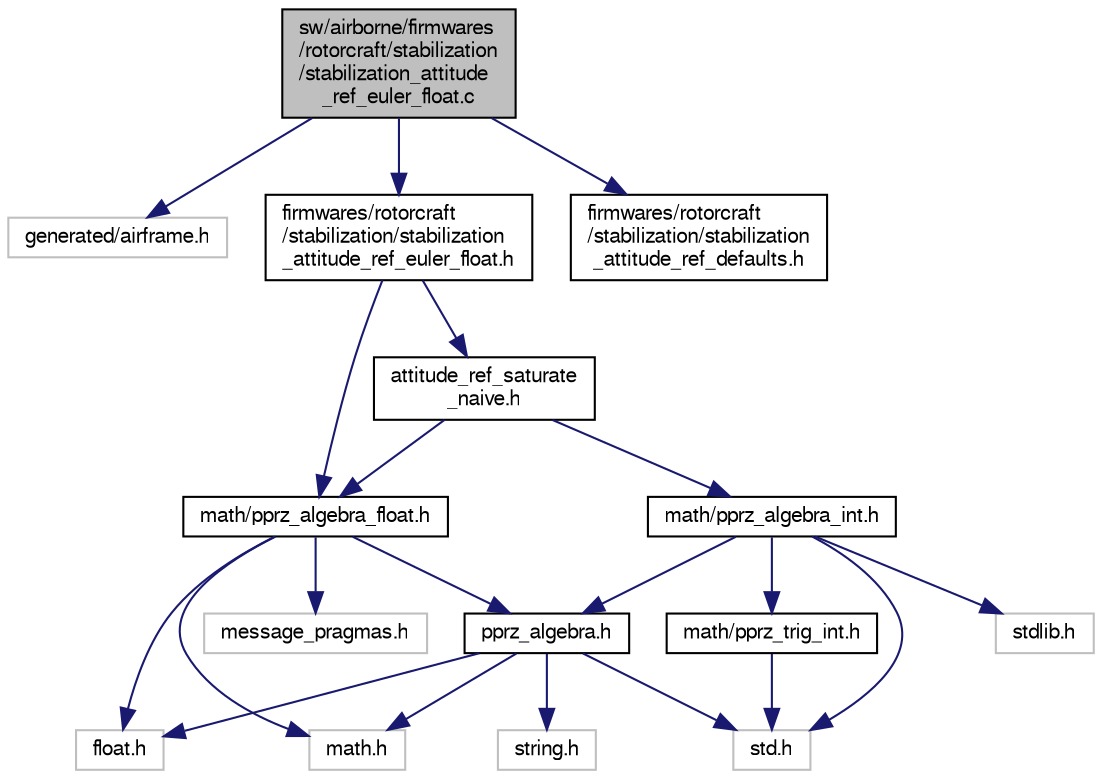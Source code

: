 digraph "sw/airborne/firmwares/rotorcraft/stabilization/stabilization_attitude_ref_euler_float.c"
{
  edge [fontname="FreeSans",fontsize="10",labelfontname="FreeSans",labelfontsize="10"];
  node [fontname="FreeSans",fontsize="10",shape=record];
  Node1 [label="sw/airborne/firmwares\l/rotorcraft/stabilization\l/stabilization_attitude\l_ref_euler_float.c",height=0.2,width=0.4,color="black", fillcolor="grey75", style="filled", fontcolor="black"];
  Node1 -> Node2 [color="midnightblue",fontsize="10",style="solid",fontname="FreeSans"];
  Node2 [label="generated/airframe.h",height=0.2,width=0.4,color="grey75", fillcolor="white", style="filled"];
  Node1 -> Node3 [color="midnightblue",fontsize="10",style="solid",fontname="FreeSans"];
  Node3 [label="firmwares/rotorcraft\l/stabilization/stabilization\l_attitude_ref_euler_float.h",height=0.2,width=0.4,color="black", fillcolor="white", style="filled",URL="$stabilization__attitude__ref__euler__float_8h.html"];
  Node3 -> Node4 [color="midnightblue",fontsize="10",style="solid",fontname="FreeSans"];
  Node4 [label="math/pprz_algebra_float.h",height=0.2,width=0.4,color="black", fillcolor="white", style="filled",URL="$pprz__algebra__float_8h.html",tooltip="Paparazzi floating point algebra. "];
  Node4 -> Node5 [color="midnightblue",fontsize="10",style="solid",fontname="FreeSans"];
  Node5 [label="pprz_algebra.h",height=0.2,width=0.4,color="black", fillcolor="white", style="filled",URL="$pprz__algebra_8h.html",tooltip="Paparazzi generic algebra macros. "];
  Node5 -> Node6 [color="midnightblue",fontsize="10",style="solid",fontname="FreeSans"];
  Node6 [label="float.h",height=0.2,width=0.4,color="grey75", fillcolor="white", style="filled"];
  Node5 -> Node7 [color="midnightblue",fontsize="10",style="solid",fontname="FreeSans"];
  Node7 [label="string.h",height=0.2,width=0.4,color="grey75", fillcolor="white", style="filled"];
  Node5 -> Node8 [color="midnightblue",fontsize="10",style="solid",fontname="FreeSans"];
  Node8 [label="std.h",height=0.2,width=0.4,color="grey75", fillcolor="white", style="filled"];
  Node5 -> Node9 [color="midnightblue",fontsize="10",style="solid",fontname="FreeSans"];
  Node9 [label="math.h",height=0.2,width=0.4,color="grey75", fillcolor="white", style="filled"];
  Node4 -> Node10 [color="midnightblue",fontsize="10",style="solid",fontname="FreeSans"];
  Node10 [label="message_pragmas.h",height=0.2,width=0.4,color="grey75", fillcolor="white", style="filled"];
  Node4 -> Node9 [color="midnightblue",fontsize="10",style="solid",fontname="FreeSans"];
  Node4 -> Node6 [color="midnightblue",fontsize="10",style="solid",fontname="FreeSans"];
  Node3 -> Node11 [color="midnightblue",fontsize="10",style="solid",fontname="FreeSans"];
  Node11 [label="attitude_ref_saturate\l_naive.h",height=0.2,width=0.4,color="black", fillcolor="white", style="filled",URL="$attitude__ref__saturate__naive_8h.html",tooltip="Naive attitude reference saturation. "];
  Node11 -> Node4 [color="midnightblue",fontsize="10",style="solid",fontname="FreeSans"];
  Node11 -> Node12 [color="midnightblue",fontsize="10",style="solid",fontname="FreeSans"];
  Node12 [label="math/pprz_algebra_int.h",height=0.2,width=0.4,color="black", fillcolor="white", style="filled",URL="$pprz__algebra__int_8h.html",tooltip="Paparazzi fixed point algebra. "];
  Node12 -> Node8 [color="midnightblue",fontsize="10",style="solid",fontname="FreeSans"];
  Node12 -> Node5 [color="midnightblue",fontsize="10",style="solid",fontname="FreeSans"];
  Node12 -> Node13 [color="midnightblue",fontsize="10",style="solid",fontname="FreeSans"];
  Node13 [label="math/pprz_trig_int.h",height=0.2,width=0.4,color="black", fillcolor="white", style="filled",URL="$pprz__trig__int_8h.html",tooltip="Paparazzi fixed point trig functions. "];
  Node13 -> Node8 [color="midnightblue",fontsize="10",style="solid",fontname="FreeSans"];
  Node12 -> Node14 [color="midnightblue",fontsize="10",style="solid",fontname="FreeSans"];
  Node14 [label="stdlib.h",height=0.2,width=0.4,color="grey75", fillcolor="white", style="filled"];
  Node1 -> Node15 [color="midnightblue",fontsize="10",style="solid",fontname="FreeSans"];
  Node15 [label="firmwares/rotorcraft\l/stabilization/stabilization\l_attitude_ref_defaults.h",height=0.2,width=0.4,color="black", fillcolor="white", style="filled",URL="$stabilization__attitude__ref__defaults_8h.html",tooltip="Default values for attitude reference saturation. "];
}
